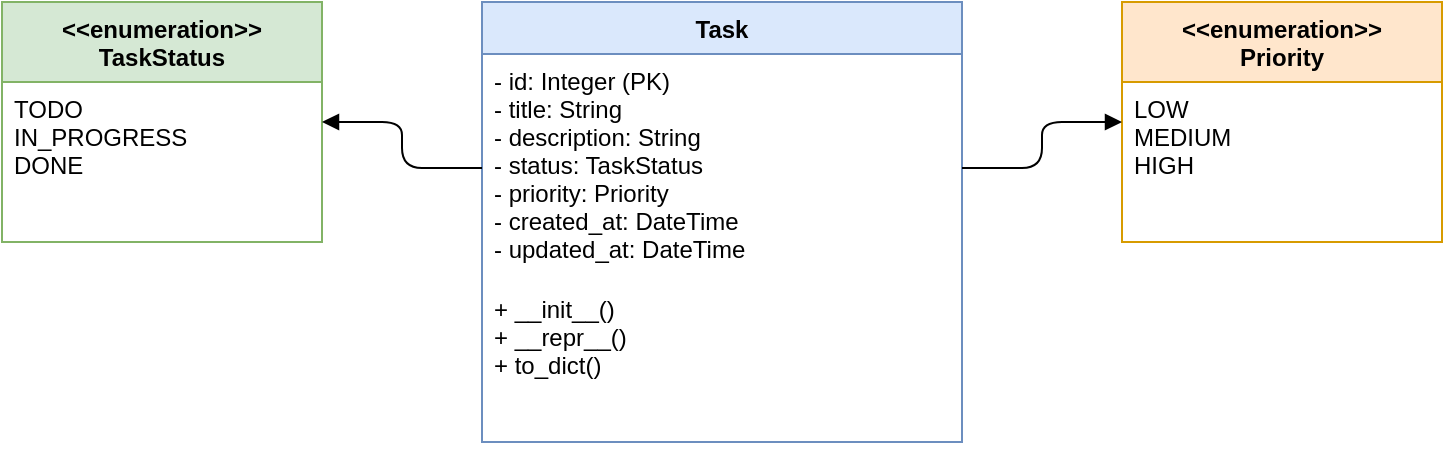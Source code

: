 <mxfile version="21.6.6">
  <diagram name="Class Diagram" id="class-diagram">
    <mxGraphModel dx="1422" dy="762" grid="1" gridSize="10" guides="1" tooltips="1" connect="1" arrows="1" fold="1" page="1" pageScale="1" pageWidth="850" pageHeight="1100">
      <root>
        <mxCell id="0"/>
        <mxCell id="1" parent="0"/>
        
        <!-- Task Class -->
        <mxCell id="task" value="Task" style="swimlane;fontStyle=1;align=center;verticalAlign=top;childLayout=stackLayout;horizontal=1;startSize=26;horizontalStack=0;resizeParent=1;resizeParentMax=0;resizeLast=0;collapsible=1;marginBottom=0;fillColor=#dae8fc;strokeColor=#6c8ebf;" vertex="1" parent="1">
          <mxGeometry x="280" y="160" width="240" height="220" as="geometry"/>
        </mxCell>
        
        <!-- Task Attributes -->
        <mxCell id="task-attrs" value="- id: Integer (PK)&#xa;- title: String&#xa;- description: String&#xa;- status: TaskStatus&#xa;- priority: Priority&#xa;- created_at: DateTime&#xa;- updated_at: DateTime" style="text;strokeColor=none;fillColor=none;align=left;verticalAlign=top;spacingLeft=4;spacingRight=4;overflow=hidden;rotatable=0;points=[[0,0.5],[1,0.5]];portConstraint=eastwest;" vertex="1" parent="task">
          <mxGeometry y="26" width="240" height="114" as="geometry"/>
        </mxCell>
        
        <!-- Task Methods -->
        <mxCell id="task-methods" value="+ __init__()&#xa;+ __repr__()&#xa;+ to_dict()" style="text;strokeColor=none;fillColor=none;align=left;verticalAlign=top;spacingLeft=4;spacingRight=4;overflow=hidden;rotatable=0;points=[[0,0.5],[1,0.5]];portConstraint=eastwest;" vertex="1" parent="task">
          <mxGeometry y="140" width="240" height="80" as="geometry"/>
        </mxCell>
        
        <!-- TaskStatus Enum -->
        <mxCell id="taskstatus" value="&lt;&lt;enumeration&gt;&gt;&#xa;TaskStatus" style="swimlane;fontStyle=1;align=center;verticalAlign=top;childLayout=stackLayout;horizontal=1;startSize=40;horizontalStack=0;resizeParent=1;resizeParentMax=0;resizeLast=0;collapsible=1;marginBottom=0;fillColor=#d5e8d4;strokeColor=#82b366;" vertex="1" parent="1">
          <mxGeometry x="40" y="160" width="160" height="120" as="geometry"/>
        </mxCell>
        
        <!-- TaskStatus Values -->
        <mxCell id="taskstatus-values" value="TODO&#xa;IN_PROGRESS&#xa;DONE" style="text;strokeColor=none;fillColor=none;align=left;verticalAlign=top;spacingLeft=4;spacingRight=4;overflow=hidden;rotatable=0;points=[[0,0.5],[1,0.5]];portConstraint=eastwest;" vertex="1" parent="taskstatus">
          <mxGeometry y="40" width="160" height="80" as="geometry"/>
        </mxCell>
        
        <!-- Priority Enum -->
        <mxCell id="priority" value="&lt;&lt;enumeration&gt;&gt;&#xa;Priority" style="swimlane;fontStyle=1;align=center;verticalAlign=top;childLayout=stackLayout;horizontal=1;startSize=40;horizontalStack=0;resizeParent=1;resizeParentMax=0;resizeLast=0;collapsible=1;marginBottom=0;fillColor=#ffe6cc;strokeColor=#d79b00;" vertex="1" parent="1">
          <mxGeometry x="600" y="160" width="160" height="120" as="geometry"/>
        </mxCell>
        
        <!-- Priority Values -->
        <mxCell id="priority-values" value="LOW&#xa;MEDIUM&#xa;HIGH" style="text;strokeColor=none;fillColor=none;align=left;verticalAlign=top;spacingLeft=4;spacingRight=4;overflow=hidden;rotatable=0;points=[[0,0.5],[1,0.5]];portConstraint=eastwest;" vertex="1" parent="priority">
          <mxGeometry y="40" width="160" height="80" as="geometry"/>
        </mxCell>
        
        <!-- Relationships -->
        <mxCell id="task-taskstatus" value="" style="endArrow=block;endFill=1;html=1;edgeStyle=orthogonalEdgeStyle;align=left;verticalAlign=top;exitX=0;exitY=0.5;exitDx=0;exitDy=0;entryX=1;entryY=0.5;entryDx=0;entryDy=0;" edge="1" parent="1" source="task-attrs" target="taskstatus">
          <mxGeometry x="-1" relative="1" as="geometry"/>
        </mxCell>
        
        <mxCell id="task-priority" value="" style="endArrow=block;endFill=1;html=1;edgeStyle=orthogonalEdgeStyle;align=left;verticalAlign=top;exitX=1;exitY=0.5;exitDx=0;exitDy=0;entryX=0;entryY=0.5;entryDx=0;entryDy=0;" edge="1" parent="1" source="task-attrs" target="priority">
          <mxGeometry x="-1" relative="1" as="geometry"/>
        </mxCell>
      </root>
    </mxGraphModel>
  </diagram>
</mxfile>
